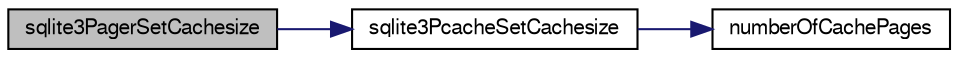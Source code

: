 digraph "sqlite3PagerSetCachesize"
{
  edge [fontname="FreeSans",fontsize="10",labelfontname="FreeSans",labelfontsize="10"];
  node [fontname="FreeSans",fontsize="10",shape=record];
  rankdir="LR";
  Node637974 [label="sqlite3PagerSetCachesize",height=0.2,width=0.4,color="black", fillcolor="grey75", style="filled", fontcolor="black"];
  Node637974 -> Node637975 [color="midnightblue",fontsize="10",style="solid",fontname="FreeSans"];
  Node637975 [label="sqlite3PcacheSetCachesize",height=0.2,width=0.4,color="black", fillcolor="white", style="filled",URL="$sqlite3_8c.html#a1aa2a91dc7a128d57245563f65fbe0d0"];
  Node637975 -> Node637976 [color="midnightblue",fontsize="10",style="solid",fontname="FreeSans"];
  Node637976 [label="numberOfCachePages",height=0.2,width=0.4,color="black", fillcolor="white", style="filled",URL="$sqlite3_8c.html#a0b88ce0be99c4ea2b2098317162fb590"];
}
